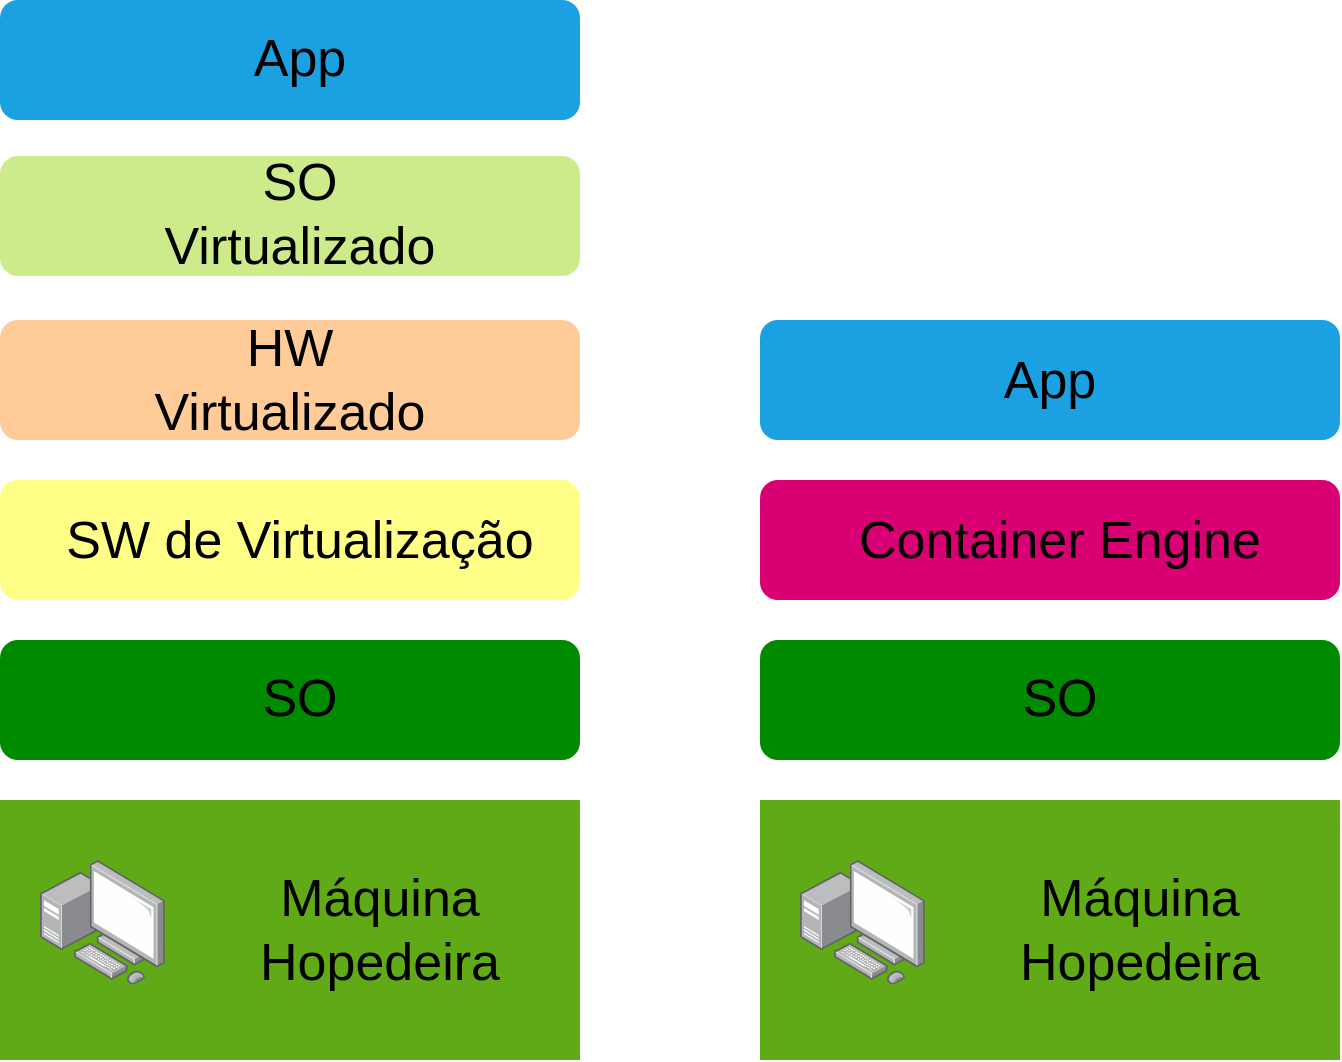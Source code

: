 <mxfile>
    <diagram id="FbB0IRF7OOaOUUNcoGIY" name="Página-1">
        <mxGraphModel dx="1540" dy="858" grid="1" gridSize="10" guides="1" tooltips="1" connect="1" arrows="1" fold="1" page="1" pageScale="1" pageWidth="827" pageHeight="1169" math="0" shadow="0">
            <root>
                <mxCell id="0"/>
                <mxCell id="1" parent="0"/>
                <mxCell id="5" value="" style="group;fillColor=#60a917;fontColor=#000000;strokeColor=none;" vertex="1" connectable="0" parent="1">
                    <mxGeometry x="70" y="860" width="290" height="130" as="geometry"/>
                </mxCell>
                <mxCell id="3" value="" style="rounded=1;whiteSpace=wrap;html=1;fillColor=#60a917;fontColor=#000000;strokeColor=none;" vertex="1" parent="5">
                    <mxGeometry width="290" height="130" as="geometry"/>
                </mxCell>
                <mxCell id="2" value="" style="points=[];aspect=fixed;html=1;align=center;shadow=0;dashed=0;image;image=img/lib/allied_telesis/computer_and_terminals/Personal_Computer_with_Server.svg;fillColor=#60a917;fontColor=#000000;strokeColor=none;" vertex="1" parent="5">
                    <mxGeometry x="20" y="30" width="62.4" height="62.4" as="geometry"/>
                </mxCell>
                <mxCell id="4" value="Máquina Hopedeira" style="text;html=1;strokeColor=none;fillColor=#60a917;align=center;verticalAlign=middle;whiteSpace=wrap;rounded=0;fontSize=26;fontColor=#000000;" vertex="1" parent="5">
                    <mxGeometry x="100" y="10" width="180" height="110" as="geometry"/>
                </mxCell>
                <mxCell id="11" value="" style="rounded=1;whiteSpace=wrap;html=1;fontSize=26;fillColor=#008a00;fontColor=#000000;strokeColor=none;" vertex="1" parent="1">
                    <mxGeometry x="70" y="780" width="290" height="60" as="geometry"/>
                </mxCell>
                <mxCell id="19" value="SO" style="text;html=1;strokeColor=none;fillColor=#008a00;align=center;verticalAlign=middle;whiteSpace=wrap;rounded=0;fontSize=26;fontColor=#000000;" vertex="1" parent="1">
                    <mxGeometry x="190" y="793.9" width="60" height="30" as="geometry"/>
                </mxCell>
                <mxCell id="20" value="" style="rounded=1;whiteSpace=wrap;html=1;fontSize=26;fillColor=#ffff88;strokeColor=none;fontColor=#000000;" vertex="1" parent="1">
                    <mxGeometry x="70" y="700" width="290" height="60" as="geometry"/>
                </mxCell>
                <mxCell id="21" value="SW de Virtualização" style="text;html=1;strokeColor=none;fillColor=#ffff88;align=center;verticalAlign=middle;whiteSpace=wrap;rounded=0;fontSize=26;fontColor=#000000;" vertex="1" parent="1">
                    <mxGeometry x="100" y="720" width="240" height="20" as="geometry"/>
                </mxCell>
                <mxCell id="23" value="" style="rounded=1;whiteSpace=wrap;html=1;fontSize=26;fillColor=#cdeb8b;strokeColor=none;fontColor=#000000;" vertex="1" parent="1">
                    <mxGeometry x="70" y="538" width="290" height="60" as="geometry"/>
                </mxCell>
                <mxCell id="26" value="SO Virtualizado" style="text;html=1;strokeColor=none;fillColor=#cdeb8b;align=center;verticalAlign=middle;whiteSpace=wrap;rounded=0;fontSize=26;fontColor=#000000;" vertex="1" parent="1">
                    <mxGeometry x="150" y="551.9" width="140" height="30" as="geometry"/>
                </mxCell>
                <mxCell id="27" value="" style="rounded=1;whiteSpace=wrap;html=1;fontSize=26;fillColor=#ffcc99;strokeColor=none;fontColor=#000000;" vertex="1" parent="1">
                    <mxGeometry x="70" y="620" width="290" height="60" as="geometry"/>
                </mxCell>
                <mxCell id="28" value="HW Virtualizado" style="text;html=1;strokeColor=none;fillColor=#ffcc99;align=center;verticalAlign=middle;whiteSpace=wrap;rounded=0;fontSize=26;fontColor=#000000;" vertex="1" parent="1">
                    <mxGeometry x="145" y="635" width="140" height="30" as="geometry"/>
                </mxCell>
                <mxCell id="29" value="" style="rounded=1;whiteSpace=wrap;html=1;fontSize=26;fillColor=#1ba1e2;fontColor=#000000;strokeColor=none;" vertex="1" parent="1">
                    <mxGeometry x="70" y="460" width="290" height="60" as="geometry"/>
                </mxCell>
                <mxCell id="30" value="App" style="text;html=1;strokeColor=none;fillColor=#1ba1e2;align=center;verticalAlign=middle;whiteSpace=wrap;rounded=0;fontSize=26;fontColor=#000000;" vertex="1" parent="1">
                    <mxGeometry x="150" y="473.9" width="140" height="30" as="geometry"/>
                </mxCell>
                <mxCell id="31" value="" style="group;fillColor=#60a917;fontColor=#000000;strokeColor=none;" vertex="1" connectable="0" parent="1">
                    <mxGeometry x="450" y="860" width="290" height="130" as="geometry"/>
                </mxCell>
                <mxCell id="32" value="" style="rounded=1;whiteSpace=wrap;html=1;fillColor=#60a917;fontColor=#000000;strokeColor=none;" vertex="1" parent="31">
                    <mxGeometry width="290" height="130" as="geometry"/>
                </mxCell>
                <mxCell id="33" value="" style="points=[];aspect=fixed;html=1;align=center;shadow=0;dashed=0;image;image=img/lib/allied_telesis/computer_and_terminals/Personal_Computer_with_Server.svg;fillColor=#60a917;fontColor=#000000;strokeColor=none;" vertex="1" parent="31">
                    <mxGeometry x="20" y="30" width="62.4" height="62.4" as="geometry"/>
                </mxCell>
                <mxCell id="34" value="Máquina Hopedeira" style="text;html=1;strokeColor=none;fillColor=#60a917;align=center;verticalAlign=middle;whiteSpace=wrap;rounded=0;fontSize=26;fontColor=#000000;" vertex="1" parent="31">
                    <mxGeometry x="100" y="10" width="180" height="110" as="geometry"/>
                </mxCell>
                <mxCell id="35" value="" style="rounded=1;whiteSpace=wrap;html=1;fontSize=26;fillColor=#008a00;fontColor=#000000;strokeColor=none;" vertex="1" parent="1">
                    <mxGeometry x="450" y="780" width="290" height="60" as="geometry"/>
                </mxCell>
                <mxCell id="36" value="SO" style="text;html=1;strokeColor=none;fillColor=#008a00;align=center;verticalAlign=middle;whiteSpace=wrap;rounded=0;fontSize=26;fontColor=#000000;" vertex="1" parent="1">
                    <mxGeometry x="570" y="793.9" width="60" height="30" as="geometry"/>
                </mxCell>
                <mxCell id="37" value="" style="rounded=1;whiteSpace=wrap;html=1;fontSize=26;fillColor=#d80073;fontColor=#000000;strokeColor=none;" vertex="1" parent="1">
                    <mxGeometry x="450" y="700" width="290" height="60" as="geometry"/>
                </mxCell>
                <mxCell id="38" value="Container Engine" style="text;html=1;strokeColor=none;fillColor=#d80073;align=center;verticalAlign=middle;whiteSpace=wrap;rounded=0;fontSize=26;fontColor=#000000;" vertex="1" parent="1">
                    <mxGeometry x="480" y="720" width="240" height="20" as="geometry"/>
                </mxCell>
                <mxCell id="41" value="" style="rounded=1;whiteSpace=wrap;html=1;fontSize=26;fillColor=#1ba1e2;fontColor=#000000;strokeColor=none;" vertex="1" parent="1">
                    <mxGeometry x="450" y="620" width="290" height="60" as="geometry"/>
                </mxCell>
                <mxCell id="42" value="App" style="text;html=1;strokeColor=none;fillColor=#1ba1e2;align=center;verticalAlign=middle;whiteSpace=wrap;rounded=0;fontSize=26;fontColor=#000000;" vertex="1" parent="1">
                    <mxGeometry x="525" y="635" width="140" height="30" as="geometry"/>
                </mxCell>
            </root>
        </mxGraphModel>
    </diagram>
</mxfile>